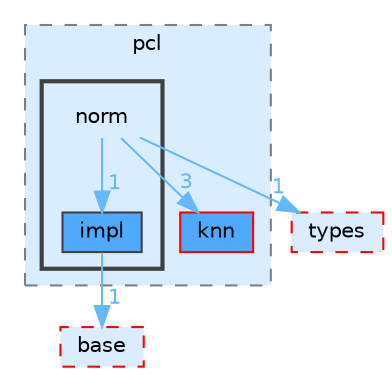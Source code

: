 digraph "src/include/cpp-toolbox/pcl/norm"
{
 // LATEX_PDF_SIZE
  bgcolor="transparent";
  edge [fontname=Helvetica,fontsize=10,labelfontname=Helvetica,labelfontsize=10];
  node [fontname=Helvetica,fontsize=10,shape=box,height=0.2,width=0.4];
  compound=true
  subgraph clusterdir_f66d48d75a3d5d9d9a342840712bf869 {
    graph [ bgcolor="#daedff", pencolor="grey50", label="pcl", fontname=Helvetica,fontsize=10 style="filled,dashed", URL="dir_f66d48d75a3d5d9d9a342840712bf869.html",tooltip=""]
  dir_243df28db0ff42736885b37407e99842 [label="knn", fillcolor="#4ea9ff", color="red", style="filled", URL="dir_243df28db0ff42736885b37407e99842.html",tooltip=""];
  subgraph clusterdir_6c22a3e908102dfdf116eefa475ceb6e {
    graph [ bgcolor="#daedff", pencolor="grey25", label="", fontname=Helvetica,fontsize=10 style="filled,bold", URL="dir_6c22a3e908102dfdf116eefa475ceb6e.html",tooltip=""]
    dir_6c22a3e908102dfdf116eefa475ceb6e [shape=plaintext, label="norm"];
  dir_a6666672b35491d3ca1820813cacea13 [label="impl", fillcolor="#4ea9ff", color="grey25", style="filled", URL="dir_a6666672b35491d3ca1820813cacea13.html",tooltip=""];
  }
  }
  dir_175064ea02679cf4c3a50b5407502295 [label="base", fillcolor="#daedff", color="red", style="filled,dashed", URL="dir_175064ea02679cf4c3a50b5407502295.html",tooltip=""];
  dir_d073c017754f5bdb7e8e1de8ad13b99a [label="types", fillcolor="#daedff", color="red", style="filled,dashed", URL="dir_d073c017754f5bdb7e8e1de8ad13b99a.html",tooltip=""];
  dir_6c22a3e908102dfdf116eefa475ceb6e->dir_243df28db0ff42736885b37407e99842 [headlabel="3", labeldistance=1.5 headhref="dir_000034_000028.html" href="dir_000034_000028.html" color="steelblue1" fontcolor="steelblue1"];
  dir_6c22a3e908102dfdf116eefa475ceb6e->dir_a6666672b35491d3ca1820813cacea13 [headlabel="1", labeldistance=1.5 headhref="dir_000034_000023.html" href="dir_000034_000023.html" color="steelblue1" fontcolor="steelblue1"];
  dir_6c22a3e908102dfdf116eefa475ceb6e->dir_d073c017754f5bdb7e8e1de8ad13b99a [headlabel="1", labeldistance=1.5 headhref="dir_000034_000039.html" href="dir_000034_000039.html" color="steelblue1" fontcolor="steelblue1"];
  dir_a6666672b35491d3ca1820813cacea13->dir_175064ea02679cf4c3a50b5407502295 [headlabel="1", labeldistance=1.5 headhref="dir_000023_000000.html" href="dir_000023_000000.html" color="steelblue1" fontcolor="steelblue1"];
}
